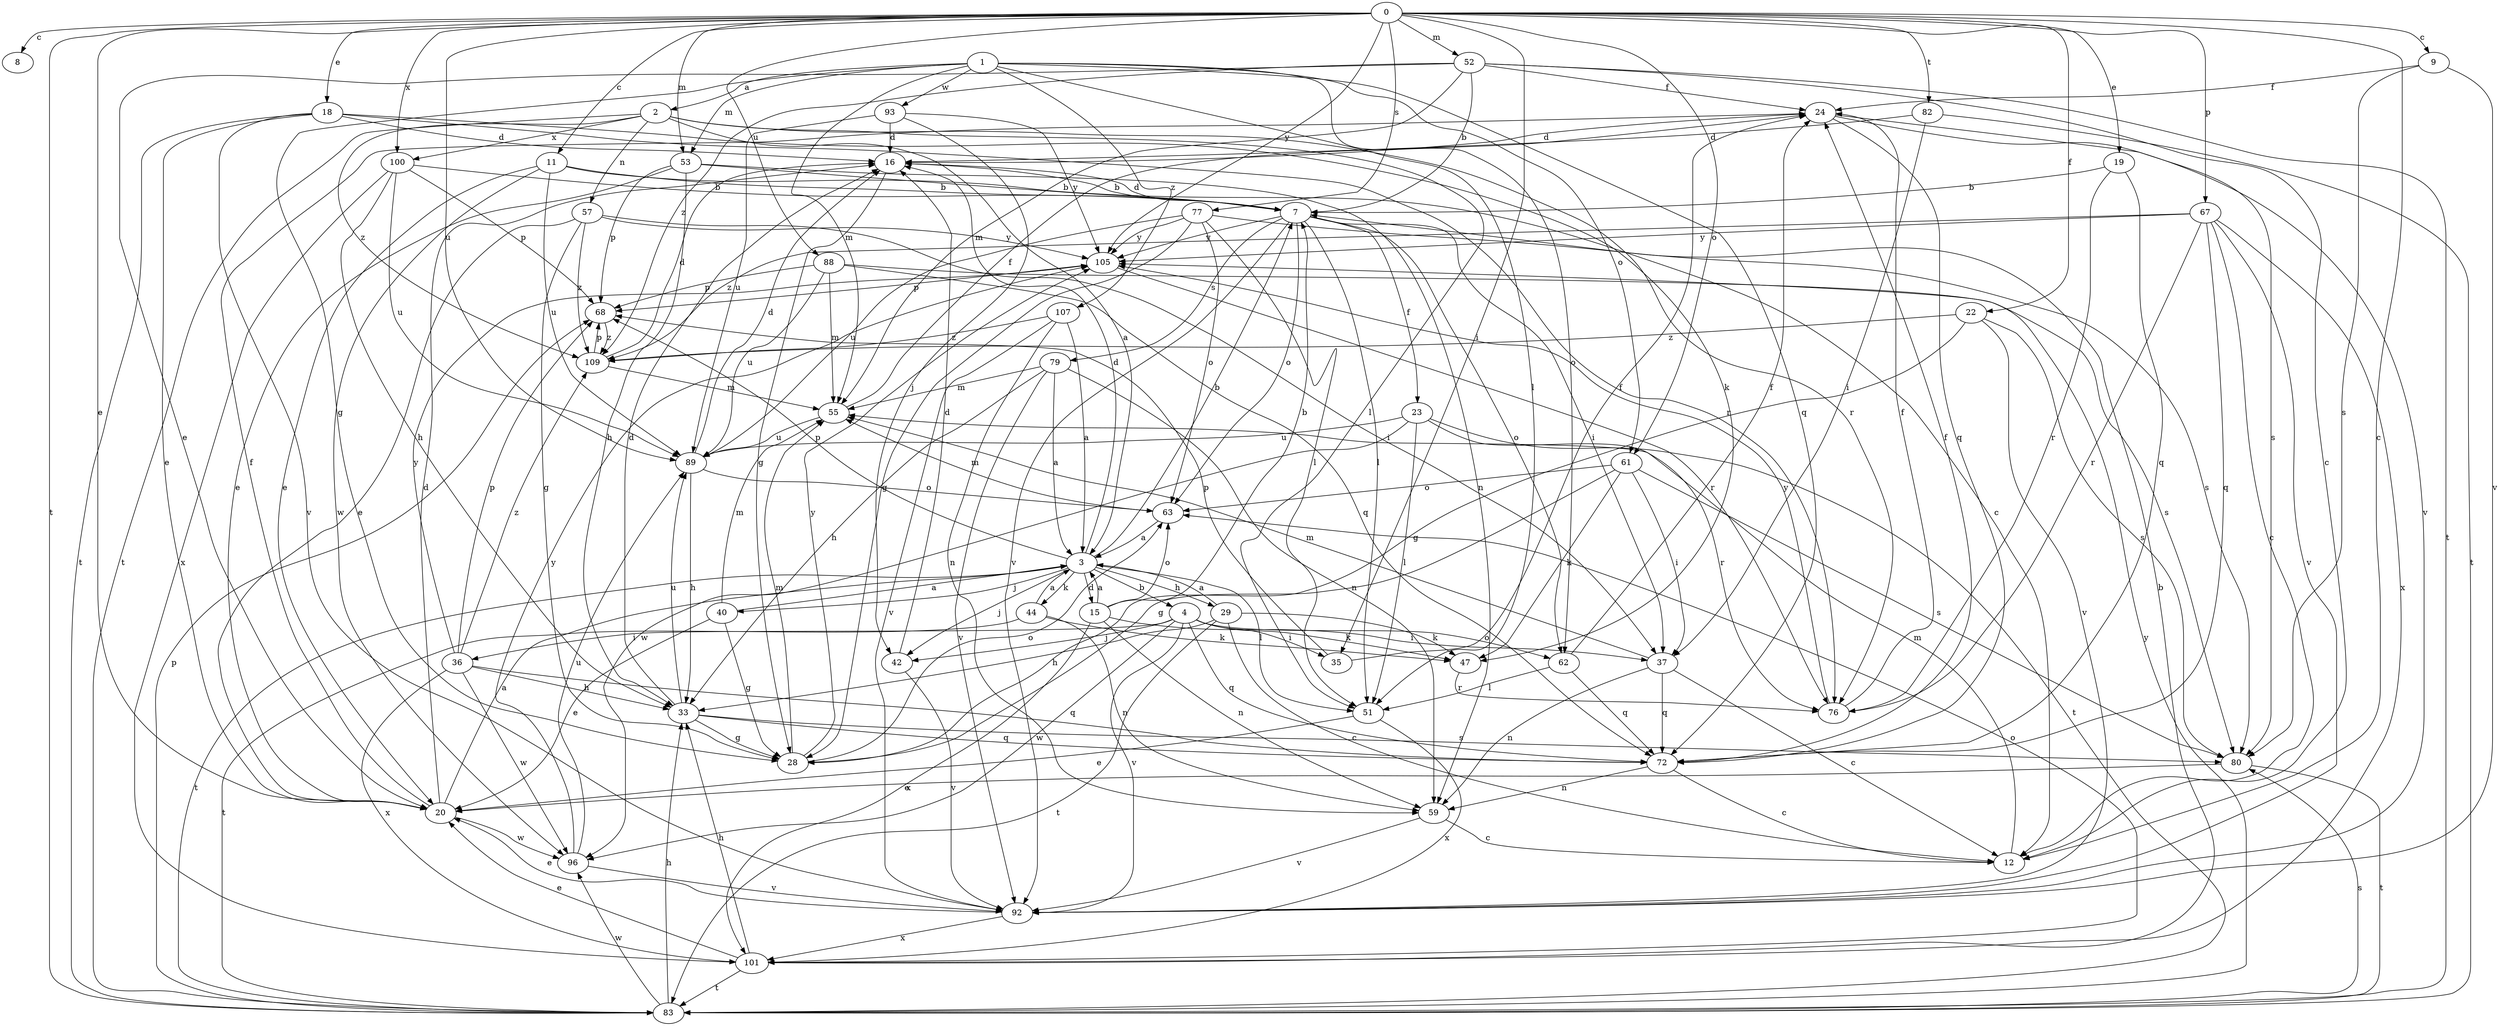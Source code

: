 strict digraph  {
0;
1;
2;
3;
4;
7;
8;
9;
11;
12;
15;
16;
18;
19;
20;
22;
23;
24;
28;
29;
33;
35;
36;
37;
40;
42;
44;
47;
51;
52;
53;
55;
57;
59;
61;
62;
63;
67;
68;
72;
76;
77;
79;
80;
82;
83;
88;
89;
92;
93;
96;
100;
101;
105;
107;
109;
0 -> 8  [label=c];
0 -> 9  [label=c];
0 -> 11  [label=c];
0 -> 12  [label=c];
0 -> 18  [label=e];
0 -> 19  [label=e];
0 -> 20  [label=e];
0 -> 22  [label=f];
0 -> 35  [label=i];
0 -> 52  [label=m];
0 -> 53  [label=m];
0 -> 61  [label=o];
0 -> 67  [label=p];
0 -> 77  [label=s];
0 -> 82  [label=t];
0 -> 83  [label=t];
0 -> 88  [label=u];
0 -> 89  [label=u];
0 -> 100  [label=x];
0 -> 105  [label=y];
1 -> 2  [label=a];
1 -> 28  [label=g];
1 -> 51  [label=l];
1 -> 53  [label=m];
1 -> 55  [label=m];
1 -> 61  [label=o];
1 -> 62  [label=o];
1 -> 72  [label=q];
1 -> 93  [label=w];
1 -> 107  [label=z];
2 -> 3  [label=a];
2 -> 51  [label=l];
2 -> 57  [label=n];
2 -> 76  [label=r];
2 -> 83  [label=t];
2 -> 100  [label=x];
2 -> 109  [label=z];
3 -> 4  [label=b];
3 -> 7  [label=b];
3 -> 15  [label=d];
3 -> 16  [label=d];
3 -> 29  [label=h];
3 -> 40  [label=j];
3 -> 42  [label=j];
3 -> 44  [label=k];
3 -> 51  [label=l];
3 -> 68  [label=p];
3 -> 83  [label=t];
4 -> 35  [label=i];
4 -> 36  [label=i];
4 -> 42  [label=j];
4 -> 47  [label=k];
4 -> 62  [label=o];
4 -> 72  [label=q];
4 -> 92  [label=v];
4 -> 96  [label=w];
7 -> 16  [label=d];
7 -> 23  [label=f];
7 -> 37  [label=i];
7 -> 51  [label=l];
7 -> 62  [label=o];
7 -> 63  [label=o];
7 -> 79  [label=s];
7 -> 92  [label=v];
7 -> 105  [label=y];
9 -> 24  [label=f];
9 -> 80  [label=s];
9 -> 92  [label=v];
11 -> 7  [label=b];
11 -> 12  [label=c];
11 -> 20  [label=e];
11 -> 89  [label=u];
11 -> 96  [label=w];
12 -> 55  [label=m];
15 -> 3  [label=a];
15 -> 7  [label=b];
15 -> 37  [label=i];
15 -> 59  [label=n];
15 -> 63  [label=o];
15 -> 101  [label=x];
16 -> 7  [label=b];
16 -> 28  [label=g];
18 -> 16  [label=d];
18 -> 20  [label=e];
18 -> 47  [label=k];
18 -> 76  [label=r];
18 -> 83  [label=t];
18 -> 92  [label=v];
19 -> 7  [label=b];
19 -> 72  [label=q];
19 -> 76  [label=r];
20 -> 3  [label=a];
20 -> 16  [label=d];
20 -> 24  [label=f];
20 -> 96  [label=w];
22 -> 28  [label=g];
22 -> 80  [label=s];
22 -> 92  [label=v];
22 -> 109  [label=z];
23 -> 51  [label=l];
23 -> 76  [label=r];
23 -> 83  [label=t];
23 -> 89  [label=u];
23 -> 96  [label=w];
24 -> 16  [label=d];
24 -> 72  [label=q];
24 -> 80  [label=s];
24 -> 92  [label=v];
28 -> 55  [label=m];
28 -> 63  [label=o];
28 -> 105  [label=y];
29 -> 3  [label=a];
29 -> 12  [label=c];
29 -> 33  [label=h];
29 -> 47  [label=k];
29 -> 83  [label=t];
33 -> 16  [label=d];
33 -> 28  [label=g];
33 -> 72  [label=q];
33 -> 80  [label=s];
33 -> 89  [label=u];
35 -> 24  [label=f];
35 -> 68  [label=p];
36 -> 33  [label=h];
36 -> 68  [label=p];
36 -> 72  [label=q];
36 -> 96  [label=w];
36 -> 101  [label=x];
36 -> 105  [label=y];
36 -> 109  [label=z];
37 -> 12  [label=c];
37 -> 55  [label=m];
37 -> 59  [label=n];
37 -> 72  [label=q];
40 -> 3  [label=a];
40 -> 20  [label=e];
40 -> 28  [label=g];
40 -> 55  [label=m];
42 -> 16  [label=d];
42 -> 92  [label=v];
44 -> 3  [label=a];
44 -> 47  [label=k];
44 -> 59  [label=n];
44 -> 83  [label=t];
47 -> 76  [label=r];
51 -> 20  [label=e];
51 -> 101  [label=x];
52 -> 7  [label=b];
52 -> 12  [label=c];
52 -> 20  [label=e];
52 -> 24  [label=f];
52 -> 55  [label=m];
52 -> 83  [label=t];
52 -> 109  [label=z];
53 -> 7  [label=b];
53 -> 20  [label=e];
53 -> 33  [label=h];
53 -> 59  [label=n];
53 -> 68  [label=p];
55 -> 24  [label=f];
55 -> 89  [label=u];
57 -> 20  [label=e];
57 -> 28  [label=g];
57 -> 37  [label=i];
57 -> 105  [label=y];
57 -> 109  [label=z];
59 -> 12  [label=c];
59 -> 92  [label=v];
61 -> 28  [label=g];
61 -> 37  [label=i];
61 -> 47  [label=k];
61 -> 63  [label=o];
61 -> 80  [label=s];
62 -> 24  [label=f];
62 -> 51  [label=l];
62 -> 72  [label=q];
63 -> 3  [label=a];
63 -> 55  [label=m];
67 -> 12  [label=c];
67 -> 72  [label=q];
67 -> 76  [label=r];
67 -> 92  [label=v];
67 -> 101  [label=x];
67 -> 105  [label=y];
67 -> 109  [label=z];
68 -> 109  [label=z];
72 -> 12  [label=c];
72 -> 24  [label=f];
72 -> 59  [label=n];
76 -> 24  [label=f];
76 -> 105  [label=y];
77 -> 28  [label=g];
77 -> 51  [label=l];
77 -> 63  [label=o];
77 -> 80  [label=s];
77 -> 89  [label=u];
77 -> 105  [label=y];
79 -> 3  [label=a];
79 -> 33  [label=h];
79 -> 55  [label=m];
79 -> 59  [label=n];
79 -> 92  [label=v];
80 -> 20  [label=e];
80 -> 83  [label=t];
82 -> 16  [label=d];
82 -> 37  [label=i];
82 -> 83  [label=t];
83 -> 33  [label=h];
83 -> 68  [label=p];
83 -> 80  [label=s];
83 -> 96  [label=w];
83 -> 105  [label=y];
88 -> 55  [label=m];
88 -> 68  [label=p];
88 -> 72  [label=q];
88 -> 80  [label=s];
88 -> 89  [label=u];
89 -> 16  [label=d];
89 -> 33  [label=h];
89 -> 63  [label=o];
92 -> 20  [label=e];
92 -> 101  [label=x];
93 -> 16  [label=d];
93 -> 42  [label=j];
93 -> 89  [label=u];
93 -> 105  [label=y];
96 -> 89  [label=u];
96 -> 92  [label=v];
96 -> 105  [label=y];
100 -> 7  [label=b];
100 -> 33  [label=h];
100 -> 68  [label=p];
100 -> 89  [label=u];
100 -> 101  [label=x];
101 -> 7  [label=b];
101 -> 20  [label=e];
101 -> 33  [label=h];
101 -> 63  [label=o];
101 -> 83  [label=t];
105 -> 68  [label=p];
105 -> 76  [label=r];
107 -> 3  [label=a];
107 -> 59  [label=n];
107 -> 92  [label=v];
107 -> 109  [label=z];
109 -> 16  [label=d];
109 -> 55  [label=m];
109 -> 68  [label=p];
}
